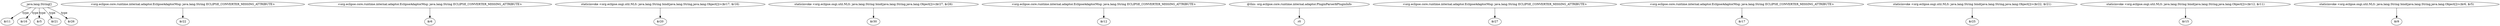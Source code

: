 digraph g {
0[label="java.lang.String[]"]
1[label="$r11"]
0->1[label="type"]
2[label="<org.eclipse.core.runtime.internal.adaptor.EclipseAdaptorMsg: java.lang.String ECLIPSE_CONVERTER_MISSING_ATTRIBUTE>"]
3[label="$r22"]
2->3[label=""]
4[label="<org.eclipse.core.runtime.internal.adaptor.EclipseAdaptorMsg: java.lang.String ECLIPSE_CONVERTER_MISSING_ATTRIBUTE>"]
5[label="$r6"]
4->5[label=""]
6[label="$r16"]
0->6[label="type"]
7[label="staticinvoke <org.eclipse.osgi.util.NLS: java.lang.String bind(java.lang.String,java.lang.Object[])>($r17, $r16)"]
8[label="$r20"]
7->8[label=""]
9[label="$r5"]
0->9[label="type"]
10[label="staticinvoke <org.eclipse.osgi.util.NLS: java.lang.String bind(java.lang.String,java.lang.Object[])>($r27, $r26)"]
11[label="$r30"]
10->11[label=""]
12[label="<org.eclipse.core.runtime.internal.adaptor.EclipseAdaptorMsg: java.lang.String ECLIPSE_CONVERTER_MISSING_ATTRIBUTE>"]
13[label="$r12"]
12->13[label=""]
14[label="@this: org.eclipse.core.runtime.internal.adaptor.PluginParser$PluginInfo"]
15[label="r0"]
14->15[label=""]
16[label="<org.eclipse.core.runtime.internal.adaptor.EclipseAdaptorMsg: java.lang.String ECLIPSE_CONVERTER_MISSING_ATTRIBUTE>"]
17[label="$r27"]
16->17[label=""]
18[label="$r21"]
0->18[label="type"]
19[label="$r26"]
0->19[label="type"]
20[label="<org.eclipse.core.runtime.internal.adaptor.EclipseAdaptorMsg: java.lang.String ECLIPSE_CONVERTER_MISSING_ATTRIBUTE>"]
21[label="$r17"]
20->21[label=""]
22[label="staticinvoke <org.eclipse.osgi.util.NLS: java.lang.String bind(java.lang.String,java.lang.Object[])>($r22, $r21)"]
23[label="$r25"]
22->23[label=""]
24[label="staticinvoke <org.eclipse.osgi.util.NLS: java.lang.String bind(java.lang.String,java.lang.Object[])>($r12, $r11)"]
25[label="$r15"]
24->25[label=""]
26[label="staticinvoke <org.eclipse.osgi.util.NLS: java.lang.String bind(java.lang.String,java.lang.Object[])>($r6, $r5)"]
27[label="$r9"]
26->27[label=""]
}